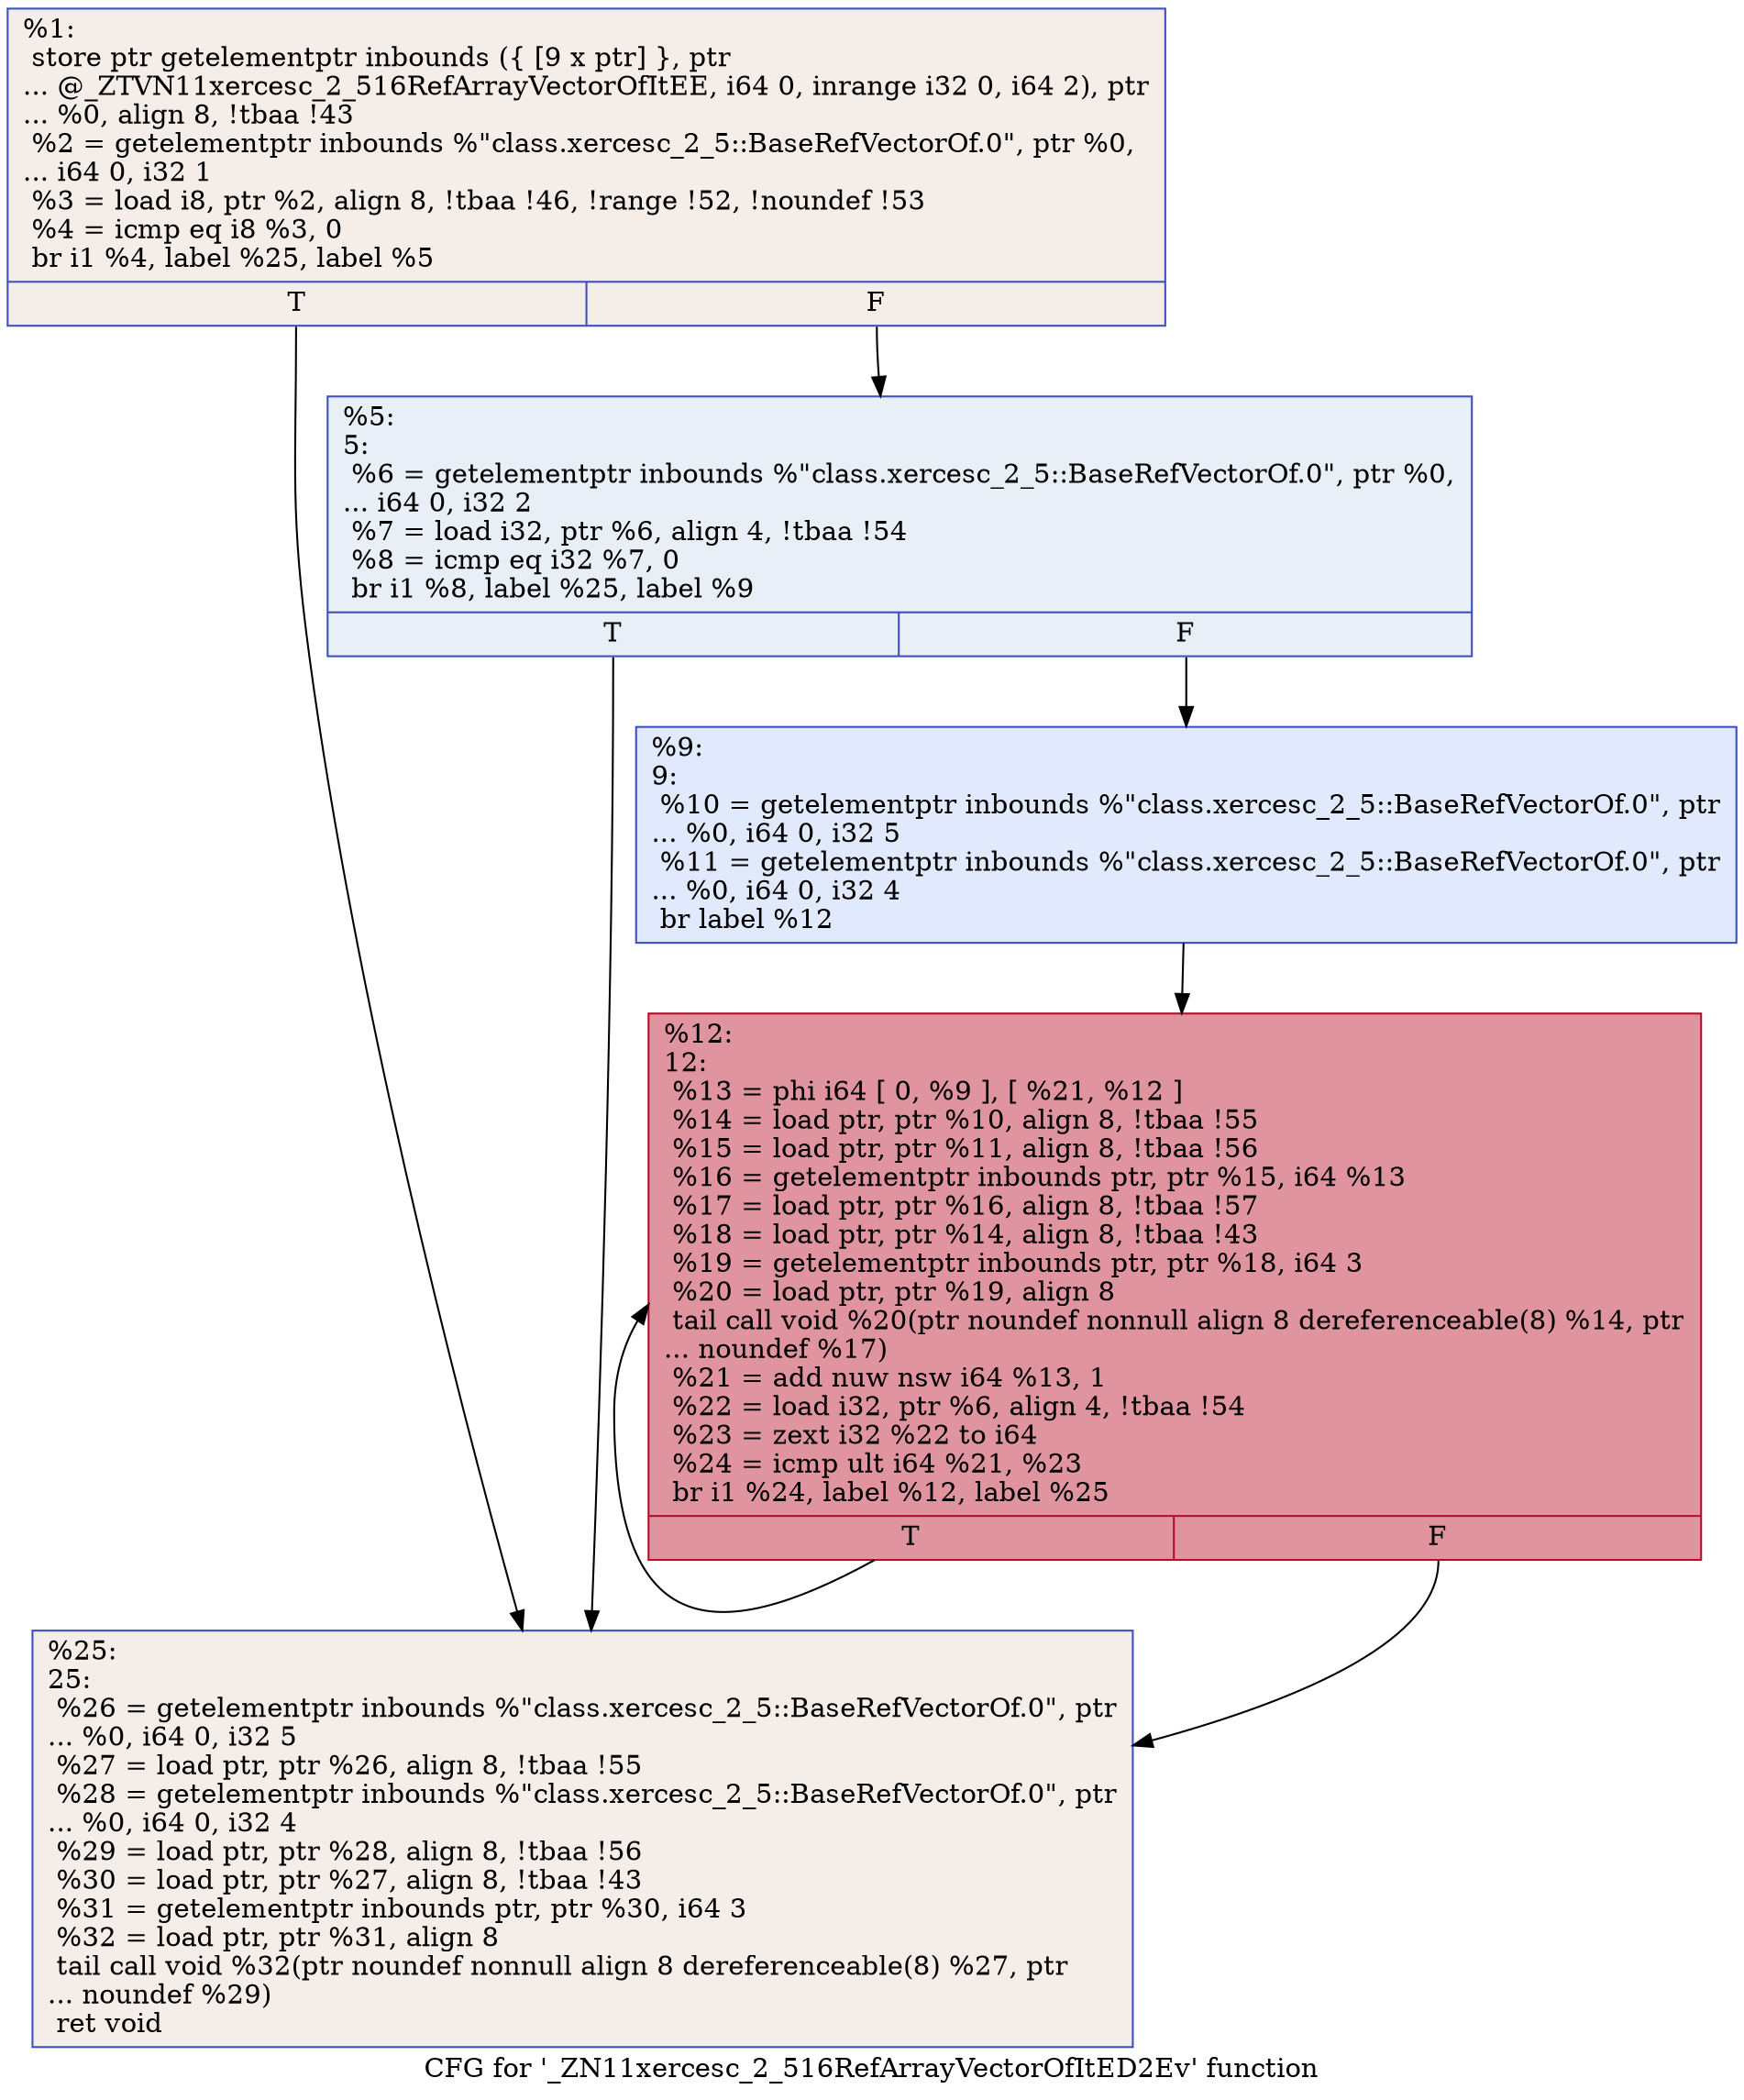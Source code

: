 digraph "CFG for '_ZN11xercesc_2_516RefArrayVectorOfItED2Ev' function" {
	label="CFG for '_ZN11xercesc_2_516RefArrayVectorOfItED2Ev' function";

	Node0x560876e0cbb0 [shape=record,color="#3d50c3ff", style=filled, fillcolor="#e8d6cc70",label="{%1:\l  store ptr getelementptr inbounds (\{ [9 x ptr] \}, ptr\l... @_ZTVN11xercesc_2_516RefArrayVectorOfItEE, i64 0, inrange i32 0, i64 2), ptr\l... %0, align 8, !tbaa !43\l  %2 = getelementptr inbounds %\"class.xercesc_2_5::BaseRefVectorOf.0\", ptr %0,\l... i64 0, i32 1\l  %3 = load i8, ptr %2, align 8, !tbaa !46, !range !52, !noundef !53\l  %4 = icmp eq i8 %3, 0\l  br i1 %4, label %25, label %5\l|{<s0>T|<s1>F}}"];
	Node0x560876e0cbb0:s0 -> Node0x560876dac080;
	Node0x560876e0cbb0:s1 -> Node0x560876d94600;
	Node0x560876d94600 [shape=record,color="#3d50c3ff", style=filled, fillcolor="#cedaeb70",label="{%5:\l5:                                                \l  %6 = getelementptr inbounds %\"class.xercesc_2_5::BaseRefVectorOf.0\", ptr %0,\l... i64 0, i32 2\l  %7 = load i32, ptr %6, align 4, !tbaa !54\l  %8 = icmp eq i32 %7, 0\l  br i1 %8, label %25, label %9\l|{<s0>T|<s1>F}}"];
	Node0x560876d94600:s0 -> Node0x560876dac080;
	Node0x560876d94600:s1 -> Node0x560876d93c20;
	Node0x560876d93c20 [shape=record,color="#3d50c3ff", style=filled, fillcolor="#b9d0f970",label="{%9:\l9:                                                \l  %10 = getelementptr inbounds %\"class.xercesc_2_5::BaseRefVectorOf.0\", ptr\l... %0, i64 0, i32 5\l  %11 = getelementptr inbounds %\"class.xercesc_2_5::BaseRefVectorOf.0\", ptr\l... %0, i64 0, i32 4\l  br label %12\l}"];
	Node0x560876d93c20 -> Node0x560876d93cc0;
	Node0x560876d93cc0 [shape=record,color="#b70d28ff", style=filled, fillcolor="#b70d2870",label="{%12:\l12:                                               \l  %13 = phi i64 [ 0, %9 ], [ %21, %12 ]\l  %14 = load ptr, ptr %10, align 8, !tbaa !55\l  %15 = load ptr, ptr %11, align 8, !tbaa !56\l  %16 = getelementptr inbounds ptr, ptr %15, i64 %13\l  %17 = load ptr, ptr %16, align 8, !tbaa !57\l  %18 = load ptr, ptr %14, align 8, !tbaa !43\l  %19 = getelementptr inbounds ptr, ptr %18, i64 3\l  %20 = load ptr, ptr %19, align 8\l  tail call void %20(ptr noundef nonnull align 8 dereferenceable(8) %14, ptr\l... noundef %17)\l  %21 = add nuw nsw i64 %13, 1\l  %22 = load i32, ptr %6, align 4, !tbaa !54\l  %23 = zext i32 %22 to i64\l  %24 = icmp ult i64 %21, %23\l  br i1 %24, label %12, label %25\l|{<s0>T|<s1>F}}"];
	Node0x560876d93cc0:s0 -> Node0x560876d93cc0;
	Node0x560876d93cc0:s1 -> Node0x560876dac080;
	Node0x560876dac080 [shape=record,color="#3d50c3ff", style=filled, fillcolor="#e8d6cc70",label="{%25:\l25:                                               \l  %26 = getelementptr inbounds %\"class.xercesc_2_5::BaseRefVectorOf.0\", ptr\l... %0, i64 0, i32 5\l  %27 = load ptr, ptr %26, align 8, !tbaa !55\l  %28 = getelementptr inbounds %\"class.xercesc_2_5::BaseRefVectorOf.0\", ptr\l... %0, i64 0, i32 4\l  %29 = load ptr, ptr %28, align 8, !tbaa !56\l  %30 = load ptr, ptr %27, align 8, !tbaa !43\l  %31 = getelementptr inbounds ptr, ptr %30, i64 3\l  %32 = load ptr, ptr %31, align 8\l  tail call void %32(ptr noundef nonnull align 8 dereferenceable(8) %27, ptr\l... noundef %29)\l  ret void\l}"];
}
